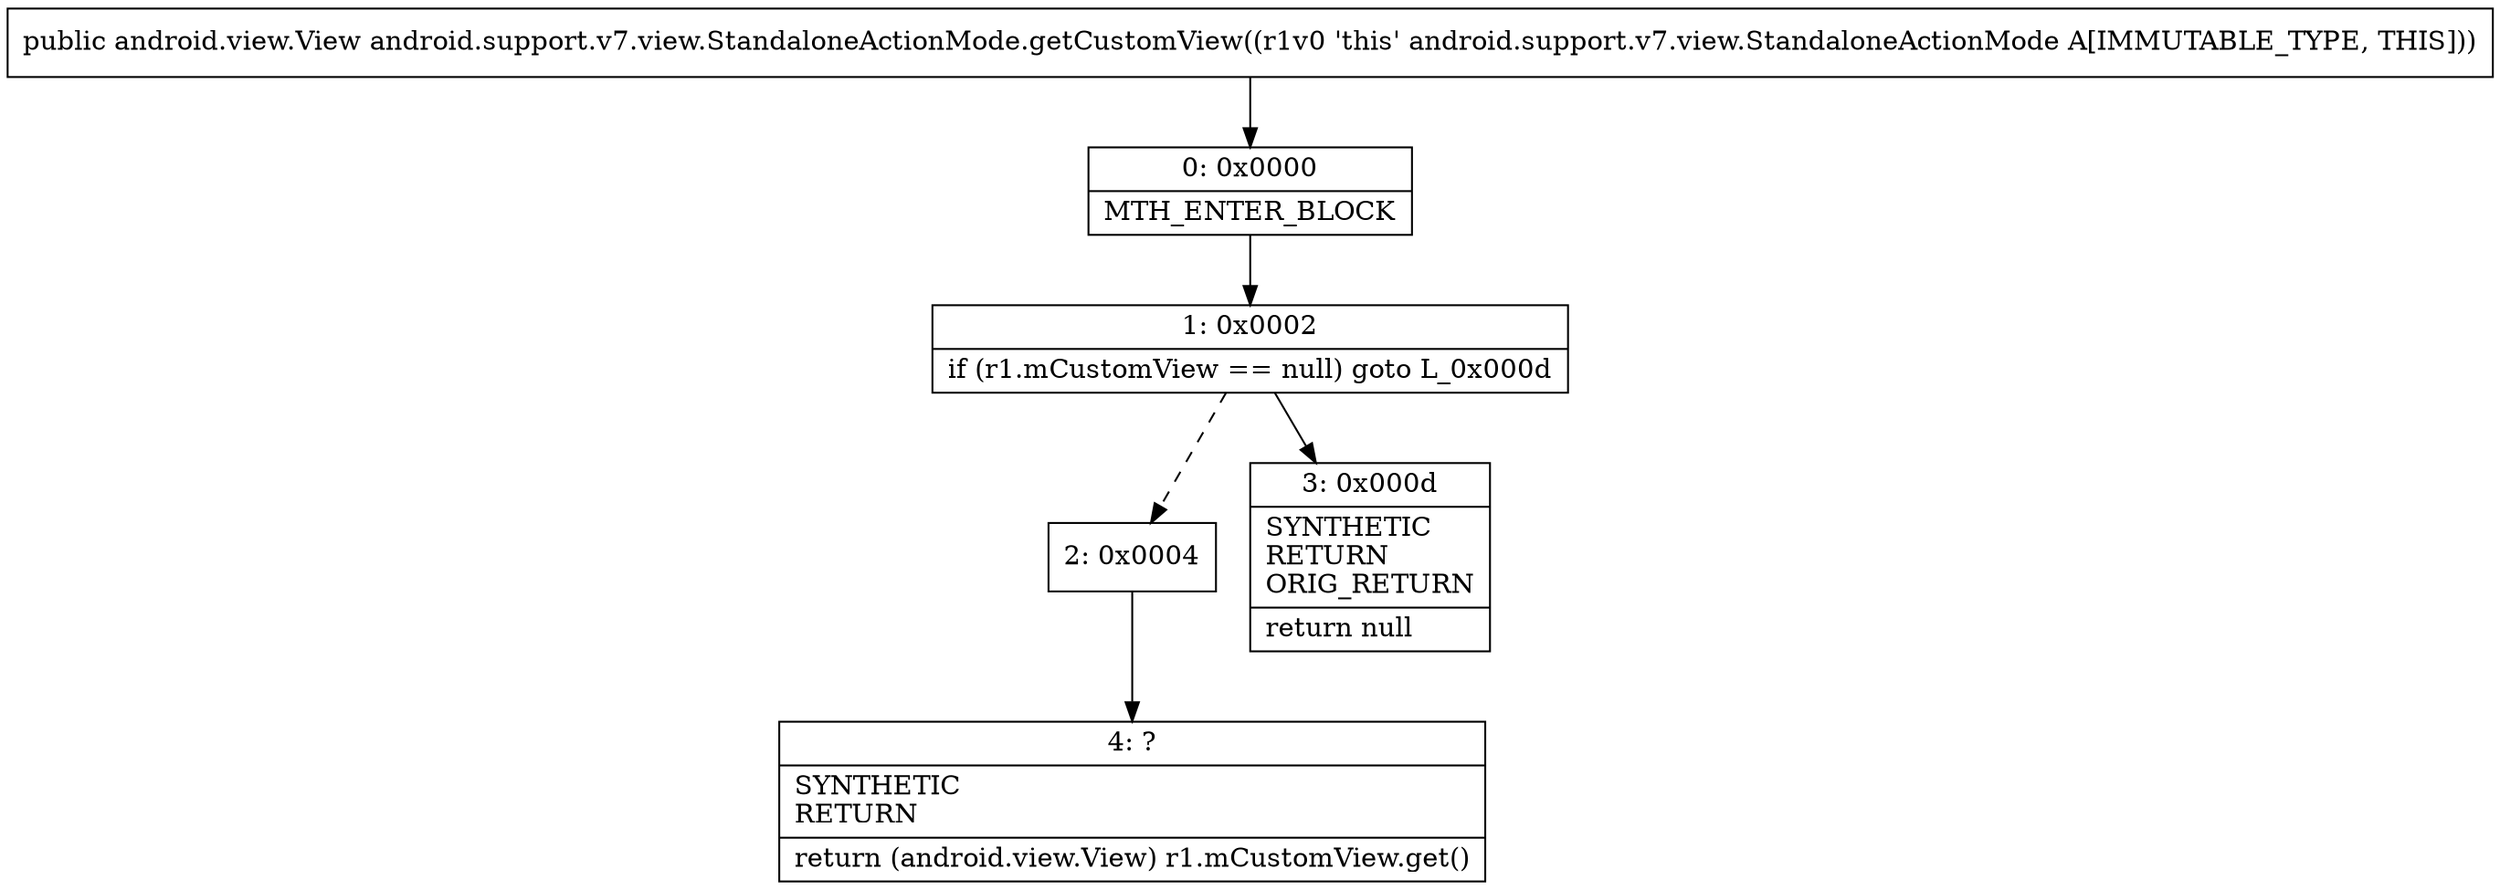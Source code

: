 digraph "CFG forandroid.support.v7.view.StandaloneActionMode.getCustomView()Landroid\/view\/View;" {
Node_0 [shape=record,label="{0\:\ 0x0000|MTH_ENTER_BLOCK\l}"];
Node_1 [shape=record,label="{1\:\ 0x0002|if (r1.mCustomView == null) goto L_0x000d\l}"];
Node_2 [shape=record,label="{2\:\ 0x0004}"];
Node_3 [shape=record,label="{3\:\ 0x000d|SYNTHETIC\lRETURN\lORIG_RETURN\l|return null\l}"];
Node_4 [shape=record,label="{4\:\ ?|SYNTHETIC\lRETURN\l|return (android.view.View) r1.mCustomView.get()\l}"];
MethodNode[shape=record,label="{public android.view.View android.support.v7.view.StandaloneActionMode.getCustomView((r1v0 'this' android.support.v7.view.StandaloneActionMode A[IMMUTABLE_TYPE, THIS])) }"];
MethodNode -> Node_0;
Node_0 -> Node_1;
Node_1 -> Node_2[style=dashed];
Node_1 -> Node_3;
Node_2 -> Node_4;
}

